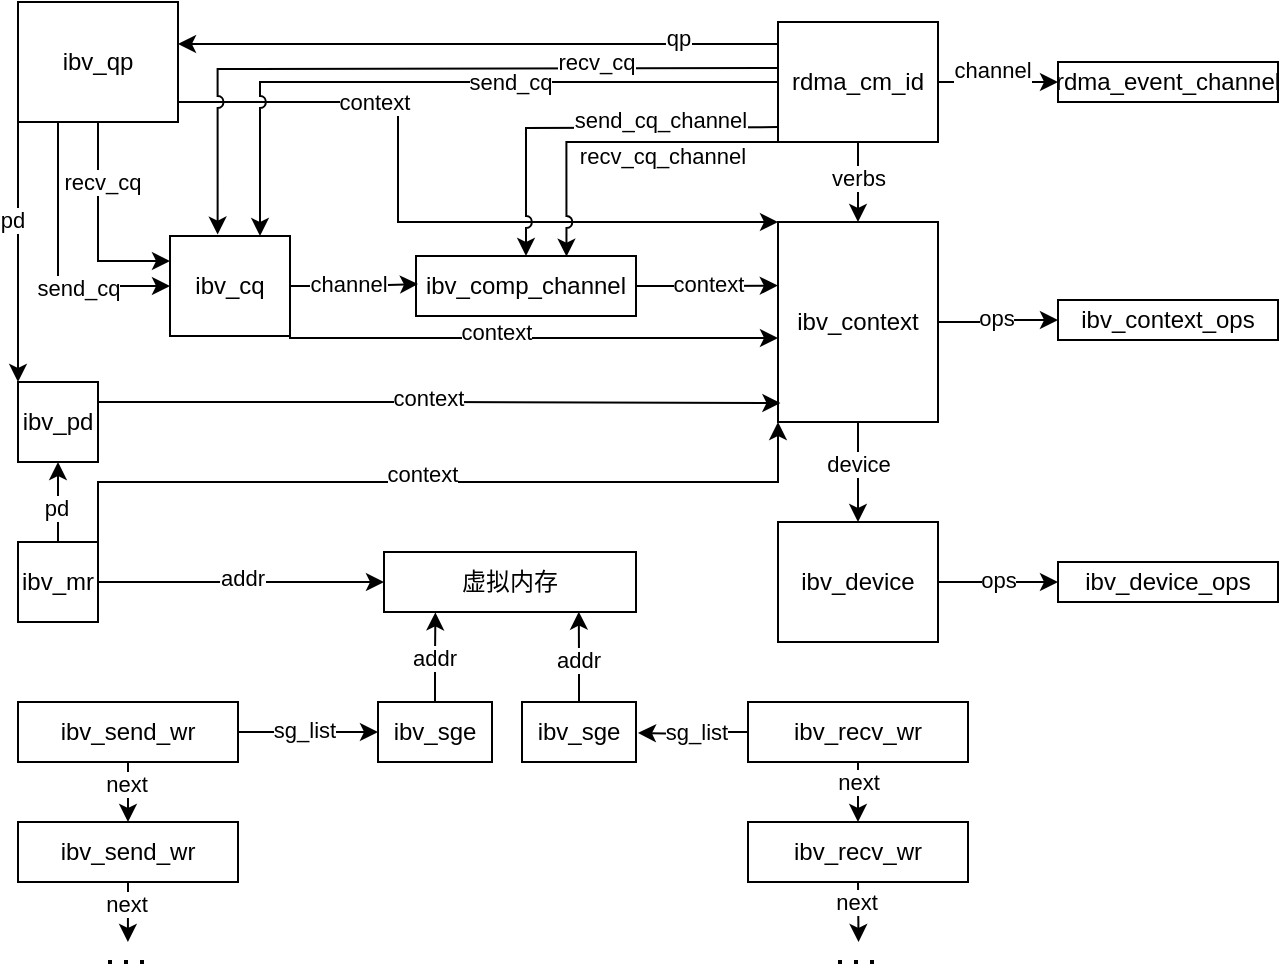 <mxfile version="26.0.16">
  <diagram name="第 1 页" id="DuLHVPhT3Tx_AFFRS8_4">
    <mxGraphModel dx="918" dy="477" grid="1" gridSize="10" guides="1" tooltips="1" connect="1" arrows="1" fold="1" page="1" pageScale="1" pageWidth="827" pageHeight="1169" math="0" shadow="0">
      <root>
        <mxCell id="0" />
        <mxCell id="1" parent="0" />
        <mxCell id="rlBgZdUTzoGnv1JSVXuN-3" style="edgeStyle=orthogonalEdgeStyle;rounded=0;orthogonalLoop=1;jettySize=auto;html=1;exitX=0.25;exitY=1;exitDx=0;exitDy=0;entryX=0;entryY=0.5;entryDx=0;entryDy=0;" parent="1" source="rlBgZdUTzoGnv1JSVXuN-1" target="rlBgZdUTzoGnv1JSVXuN-2" edge="1">
          <mxGeometry relative="1" as="geometry" />
        </mxCell>
        <mxCell id="rlBgZdUTzoGnv1JSVXuN-7" value="send_cq" style="edgeLabel;html=1;align=center;verticalAlign=middle;resizable=0;points=[];" parent="rlBgZdUTzoGnv1JSVXuN-3" vertex="1" connectable="0">
          <mxGeometry x="-0.506" y="-4" relative="1" as="geometry">
            <mxPoint x="14" y="49" as="offset" />
          </mxGeometry>
        </mxCell>
        <mxCell id="rlBgZdUTzoGnv1JSVXuN-4" style="edgeStyle=orthogonalEdgeStyle;rounded=0;orthogonalLoop=1;jettySize=auto;html=1;exitX=0.5;exitY=1;exitDx=0;exitDy=0;entryX=0;entryY=0.25;entryDx=0;entryDy=0;" parent="1" source="rlBgZdUTzoGnv1JSVXuN-1" target="rlBgZdUTzoGnv1JSVXuN-2" edge="1">
          <mxGeometry relative="1" as="geometry" />
        </mxCell>
        <mxCell id="rlBgZdUTzoGnv1JSVXuN-9" value="recv_cq" style="edgeLabel;html=1;align=center;verticalAlign=middle;resizable=0;points=[];" parent="rlBgZdUTzoGnv1JSVXuN-4" vertex="1" connectable="0">
          <mxGeometry x="-0.434" y="2" relative="1" as="geometry">
            <mxPoint as="offset" />
          </mxGeometry>
        </mxCell>
        <mxCell id="rlBgZdUTzoGnv1JSVXuN-6" style="edgeStyle=orthogonalEdgeStyle;rounded=0;orthogonalLoop=1;jettySize=auto;html=1;exitX=0;exitY=1;exitDx=0;exitDy=0;entryX=0;entryY=0;entryDx=0;entryDy=0;" parent="1" source="rlBgZdUTzoGnv1JSVXuN-1" target="rlBgZdUTzoGnv1JSVXuN-5" edge="1">
          <mxGeometry relative="1" as="geometry" />
        </mxCell>
        <mxCell id="rlBgZdUTzoGnv1JSVXuN-8" value="pd" style="edgeLabel;html=1;align=center;verticalAlign=middle;resizable=0;points=[];" parent="rlBgZdUTzoGnv1JSVXuN-6" vertex="1" connectable="0">
          <mxGeometry x="-0.248" y="-3" relative="1" as="geometry">
            <mxPoint as="offset" />
          </mxGeometry>
        </mxCell>
        <mxCell id="rlBgZdUTzoGnv1JSVXuN-77" style="edgeStyle=orthogonalEdgeStyle;rounded=0;orthogonalLoop=1;jettySize=auto;html=1;exitX=1;exitY=0.5;exitDx=0;exitDy=0;entryX=0;entryY=0;entryDx=0;entryDy=0;strokeColor=default;" parent="1" source="rlBgZdUTzoGnv1JSVXuN-1" target="rlBgZdUTzoGnv1JSVXuN-10" edge="1">
          <mxGeometry relative="1" as="geometry">
            <Array as="points">
              <mxPoint x="240" y="130" />
              <mxPoint x="350" y="130" />
              <mxPoint x="350" y="190" />
            </Array>
          </mxGeometry>
        </mxCell>
        <mxCell id="rlBgZdUTzoGnv1JSVXuN-78" value="context" style="edgeLabel;html=1;align=center;verticalAlign=middle;resizable=0;points=[];" parent="rlBgZdUTzoGnv1JSVXuN-77" vertex="1" connectable="0">
          <mxGeometry x="-0.387" y="-2" relative="1" as="geometry">
            <mxPoint x="1" y="-2" as="offset" />
          </mxGeometry>
        </mxCell>
        <mxCell id="rlBgZdUTzoGnv1JSVXuN-1" value="ibv_qp" style="rounded=0;whiteSpace=wrap;html=1;" parent="1" vertex="1">
          <mxGeometry x="160" y="80" width="80" height="60" as="geometry" />
        </mxCell>
        <mxCell id="rlBgZdUTzoGnv1JSVXuN-2" value="ibv_cq" style="rounded=0;whiteSpace=wrap;html=1;" parent="1" vertex="1">
          <mxGeometry x="236" y="197" width="60" height="50" as="geometry" />
        </mxCell>
        <mxCell id="rlBgZdUTzoGnv1JSVXuN-5" value="ibv_pd" style="rounded=0;whiteSpace=wrap;html=1;" parent="1" vertex="1">
          <mxGeometry x="160" y="270" width="40" height="40" as="geometry" />
        </mxCell>
        <mxCell id="rlBgZdUTzoGnv1JSVXuN-59" style="edgeStyle=orthogonalEdgeStyle;rounded=0;orthogonalLoop=1;jettySize=auto;html=1;exitX=0.5;exitY=1;exitDx=0;exitDy=0;entryX=0.5;entryY=0;entryDx=0;entryDy=0;" parent="1" source="rlBgZdUTzoGnv1JSVXuN-10" target="rlBgZdUTzoGnv1JSVXuN-58" edge="1">
          <mxGeometry relative="1" as="geometry" />
        </mxCell>
        <mxCell id="rlBgZdUTzoGnv1JSVXuN-61" value="device" style="edgeLabel;html=1;align=center;verticalAlign=middle;resizable=0;points=[];" parent="rlBgZdUTzoGnv1JSVXuN-59" vertex="1" connectable="0">
          <mxGeometry x="-0.173" relative="1" as="geometry">
            <mxPoint as="offset" />
          </mxGeometry>
        </mxCell>
        <mxCell id="rlBgZdUTzoGnv1JSVXuN-62" style="edgeStyle=orthogonalEdgeStyle;rounded=0;orthogonalLoop=1;jettySize=auto;html=1;exitX=1;exitY=0.5;exitDx=0;exitDy=0;entryX=0;entryY=0.5;entryDx=0;entryDy=0;" parent="1" source="rlBgZdUTzoGnv1JSVXuN-10" target="rlBgZdUTzoGnv1JSVXuN-57" edge="1">
          <mxGeometry relative="1" as="geometry" />
        </mxCell>
        <mxCell id="rlBgZdUTzoGnv1JSVXuN-63" value="ops" style="edgeLabel;html=1;align=center;verticalAlign=middle;resizable=0;points=[];" parent="rlBgZdUTzoGnv1JSVXuN-62" vertex="1" connectable="0">
          <mxGeometry x="0.084" y="1" relative="1" as="geometry">
            <mxPoint x="-3" as="offset" />
          </mxGeometry>
        </mxCell>
        <mxCell id="rlBgZdUTzoGnv1JSVXuN-10" value="ibv_context" style="rounded=0;whiteSpace=wrap;html=1;" parent="1" vertex="1">
          <mxGeometry x="540" y="190" width="80" height="100" as="geometry" />
        </mxCell>
        <mxCell id="rlBgZdUTzoGnv1JSVXuN-11" value="ibv_comp_channel" style="rounded=0;whiteSpace=wrap;html=1;" parent="1" vertex="1">
          <mxGeometry x="359" y="207" width="110" height="30" as="geometry" />
        </mxCell>
        <mxCell id="rlBgZdUTzoGnv1JSVXuN-13" style="edgeStyle=orthogonalEdgeStyle;rounded=0;orthogonalLoop=1;jettySize=auto;html=1;exitX=0.5;exitY=0;exitDx=0;exitDy=0;entryX=0.5;entryY=1;entryDx=0;entryDy=0;" parent="1" source="rlBgZdUTzoGnv1JSVXuN-12" target="rlBgZdUTzoGnv1JSVXuN-5" edge="1">
          <mxGeometry relative="1" as="geometry" />
        </mxCell>
        <mxCell id="rlBgZdUTzoGnv1JSVXuN-14" value="pd" style="edgeLabel;html=1;align=center;verticalAlign=middle;resizable=0;points=[];" parent="rlBgZdUTzoGnv1JSVXuN-13" vertex="1" connectable="0">
          <mxGeometry x="-0.227" y="-2" relative="1" as="geometry">
            <mxPoint x="-3" y="-2" as="offset" />
          </mxGeometry>
        </mxCell>
        <mxCell id="rlBgZdUTzoGnv1JSVXuN-16" style="edgeStyle=orthogonalEdgeStyle;rounded=0;orthogonalLoop=1;jettySize=auto;html=1;exitX=1;exitY=0.5;exitDx=0;exitDy=0;entryX=0;entryY=0.5;entryDx=0;entryDy=0;" parent="1" source="rlBgZdUTzoGnv1JSVXuN-12" target="rlBgZdUTzoGnv1JSVXuN-15" edge="1">
          <mxGeometry relative="1" as="geometry" />
        </mxCell>
        <mxCell id="rlBgZdUTzoGnv1JSVXuN-17" value="addr" style="edgeLabel;html=1;align=center;verticalAlign=middle;resizable=0;points=[];" parent="rlBgZdUTzoGnv1JSVXuN-16" vertex="1" connectable="0">
          <mxGeometry x="-0.001" y="4" relative="1" as="geometry">
            <mxPoint y="2" as="offset" />
          </mxGeometry>
        </mxCell>
        <mxCell id="rlBgZdUTzoGnv1JSVXuN-47" style="edgeStyle=orthogonalEdgeStyle;rounded=0;orthogonalLoop=1;jettySize=auto;html=1;exitX=1;exitY=0;exitDx=0;exitDy=0;entryX=0;entryY=1;entryDx=0;entryDy=0;" parent="1" source="rlBgZdUTzoGnv1JSVXuN-12" target="rlBgZdUTzoGnv1JSVXuN-10" edge="1">
          <mxGeometry relative="1" as="geometry" />
        </mxCell>
        <mxCell id="rlBgZdUTzoGnv1JSVXuN-48" value="context" style="edgeLabel;html=1;align=center;verticalAlign=middle;resizable=0;points=[];" parent="rlBgZdUTzoGnv1JSVXuN-47" vertex="1" connectable="0">
          <mxGeometry x="-0.083" y="6" relative="1" as="geometry">
            <mxPoint x="8" y="2" as="offset" />
          </mxGeometry>
        </mxCell>
        <mxCell id="rlBgZdUTzoGnv1JSVXuN-12" value="ibv_mr" style="rounded=0;whiteSpace=wrap;html=1;" parent="1" vertex="1">
          <mxGeometry x="160" y="350" width="40" height="40" as="geometry" />
        </mxCell>
        <mxCell id="rlBgZdUTzoGnv1JSVXuN-15" value="虚拟内存" style="rounded=0;whiteSpace=wrap;html=1;" parent="1" vertex="1">
          <mxGeometry x="343" y="355" width="126" height="30" as="geometry" />
        </mxCell>
        <mxCell id="rlBgZdUTzoGnv1JSVXuN-20" style="edgeStyle=orthogonalEdgeStyle;rounded=0;orthogonalLoop=1;jettySize=auto;html=1;exitX=0.5;exitY=1;exitDx=0;exitDy=0;entryX=0.5;entryY=0;entryDx=0;entryDy=0;" parent="1" source="rlBgZdUTzoGnv1JSVXuN-18" target="rlBgZdUTzoGnv1JSVXuN-19" edge="1">
          <mxGeometry relative="1" as="geometry" />
        </mxCell>
        <mxCell id="rlBgZdUTzoGnv1JSVXuN-21" value="next" style="edgeLabel;html=1;align=center;verticalAlign=middle;resizable=0;points=[];" parent="rlBgZdUTzoGnv1JSVXuN-20" vertex="1" connectable="0">
          <mxGeometry x="-0.298" y="-1" relative="1" as="geometry">
            <mxPoint as="offset" />
          </mxGeometry>
        </mxCell>
        <mxCell id="rlBgZdUTzoGnv1JSVXuN-25" style="edgeStyle=orthogonalEdgeStyle;rounded=0;orthogonalLoop=1;jettySize=auto;html=1;exitX=1;exitY=0.5;exitDx=0;exitDy=0;entryX=0;entryY=0.5;entryDx=0;entryDy=0;" parent="1" source="rlBgZdUTzoGnv1JSVXuN-18" target="rlBgZdUTzoGnv1JSVXuN-22" edge="1">
          <mxGeometry relative="1" as="geometry" />
        </mxCell>
        <mxCell id="rlBgZdUTzoGnv1JSVXuN-26" value="sg_list" style="edgeLabel;html=1;align=center;verticalAlign=middle;resizable=0;points=[];" parent="rlBgZdUTzoGnv1JSVXuN-25" vertex="1" connectable="0">
          <mxGeometry x="-0.059" y="-1" relative="1" as="geometry">
            <mxPoint y="-2" as="offset" />
          </mxGeometry>
        </mxCell>
        <mxCell id="rlBgZdUTzoGnv1JSVXuN-18" value="ibv_send_wr" style="rounded=0;whiteSpace=wrap;html=1;" parent="1" vertex="1">
          <mxGeometry x="160" y="430" width="110" height="30" as="geometry" />
        </mxCell>
        <mxCell id="rlBgZdUTzoGnv1JSVXuN-33" style="edgeStyle=orthogonalEdgeStyle;rounded=0;orthogonalLoop=1;jettySize=auto;html=1;exitX=0.5;exitY=1;exitDx=0;exitDy=0;" parent="1" source="rlBgZdUTzoGnv1JSVXuN-19" edge="1">
          <mxGeometry relative="1" as="geometry">
            <mxPoint x="214.947" y="550" as="targetPoint" />
          </mxGeometry>
        </mxCell>
        <mxCell id="rlBgZdUTzoGnv1JSVXuN-34" value="next" style="edgeLabel;html=1;align=center;verticalAlign=middle;resizable=0;points=[];" parent="rlBgZdUTzoGnv1JSVXuN-33" vertex="1" connectable="0">
          <mxGeometry x="0.025" y="-2" relative="1" as="geometry">
            <mxPoint x="1" y="-5" as="offset" />
          </mxGeometry>
        </mxCell>
        <mxCell id="rlBgZdUTzoGnv1JSVXuN-19" value="ibv_send_wr" style="rounded=0;whiteSpace=wrap;html=1;" parent="1" vertex="1">
          <mxGeometry x="160" y="490" width="110" height="30" as="geometry" />
        </mxCell>
        <mxCell id="rlBgZdUTzoGnv1JSVXuN-22" value="ibv_sge" style="rounded=0;whiteSpace=wrap;html=1;" parent="1" vertex="1">
          <mxGeometry x="340" y="430" width="57" height="30" as="geometry" />
        </mxCell>
        <mxCell id="rlBgZdUTzoGnv1JSVXuN-23" value="ibv_sge" style="rounded=0;whiteSpace=wrap;html=1;" parent="1" vertex="1">
          <mxGeometry x="412" y="430" width="57" height="30" as="geometry" />
        </mxCell>
        <mxCell id="rlBgZdUTzoGnv1JSVXuN-29" style="edgeStyle=orthogonalEdgeStyle;rounded=0;orthogonalLoop=1;jettySize=auto;html=1;exitX=0.5;exitY=0;exitDx=0;exitDy=0;entryX=0.204;entryY=1.006;entryDx=0;entryDy=0;entryPerimeter=0;" parent="1" source="rlBgZdUTzoGnv1JSVXuN-22" target="rlBgZdUTzoGnv1JSVXuN-15" edge="1">
          <mxGeometry relative="1" as="geometry" />
        </mxCell>
        <mxCell id="rlBgZdUTzoGnv1JSVXuN-30" value="addr" style="edgeLabel;html=1;align=center;verticalAlign=middle;resizable=0;points=[];" parent="rlBgZdUTzoGnv1JSVXuN-29" vertex="1" connectable="0">
          <mxGeometry x="-0.022" y="1" relative="1" as="geometry">
            <mxPoint as="offset" />
          </mxGeometry>
        </mxCell>
        <mxCell id="rlBgZdUTzoGnv1JSVXuN-31" style="edgeStyle=orthogonalEdgeStyle;rounded=0;orthogonalLoop=1;jettySize=auto;html=1;exitX=0.5;exitY=0;exitDx=0;exitDy=0;entryX=0.773;entryY=0.994;entryDx=0;entryDy=0;entryPerimeter=0;" parent="1" source="rlBgZdUTzoGnv1JSVXuN-23" target="rlBgZdUTzoGnv1JSVXuN-15" edge="1">
          <mxGeometry relative="1" as="geometry">
            <mxPoint x="440" y="390" as="targetPoint" />
          </mxGeometry>
        </mxCell>
        <mxCell id="rlBgZdUTzoGnv1JSVXuN-32" value="addr" style="edgeLabel;html=1;align=center;verticalAlign=middle;resizable=0;points=[];" parent="rlBgZdUTzoGnv1JSVXuN-31" vertex="1" connectable="0">
          <mxGeometry x="-0.062" y="1" relative="1" as="geometry">
            <mxPoint as="offset" />
          </mxGeometry>
        </mxCell>
        <mxCell id="rlBgZdUTzoGnv1JSVXuN-35" value="" style="endArrow=none;dashed=1;html=1;dashPattern=1 3;strokeWidth=2;rounded=0;" parent="1" edge="1">
          <mxGeometry width="50" height="50" relative="1" as="geometry">
            <mxPoint x="205" y="560" as="sourcePoint" />
            <mxPoint x="225" y="560" as="targetPoint" />
          </mxGeometry>
        </mxCell>
        <mxCell id="rlBgZdUTzoGnv1JSVXuN-37" style="edgeStyle=orthogonalEdgeStyle;rounded=0;orthogonalLoop=1;jettySize=auto;html=1;exitX=0;exitY=0.5;exitDx=0;exitDy=0;" parent="1" source="rlBgZdUTzoGnv1JSVXuN-36" edge="1">
          <mxGeometry relative="1" as="geometry">
            <mxPoint x="470" y="445.474" as="targetPoint" />
          </mxGeometry>
        </mxCell>
        <mxCell id="rlBgZdUTzoGnv1JSVXuN-38" value="sg_list" style="edgeLabel;html=1;align=center;verticalAlign=middle;resizable=0;points=[];" parent="rlBgZdUTzoGnv1JSVXuN-37" vertex="1" connectable="0">
          <mxGeometry x="0.112" y="1" relative="1" as="geometry">
            <mxPoint x="4" y="-2" as="offset" />
          </mxGeometry>
        </mxCell>
        <mxCell id="rlBgZdUTzoGnv1JSVXuN-40" style="edgeStyle=orthogonalEdgeStyle;rounded=0;orthogonalLoop=1;jettySize=auto;html=1;exitX=0.5;exitY=1;exitDx=0;exitDy=0;entryX=0.5;entryY=0;entryDx=0;entryDy=0;" parent="1" source="rlBgZdUTzoGnv1JSVXuN-36" target="rlBgZdUTzoGnv1JSVXuN-39" edge="1">
          <mxGeometry relative="1" as="geometry" />
        </mxCell>
        <mxCell id="rlBgZdUTzoGnv1JSVXuN-41" value="next" style="edgeLabel;html=1;align=center;verticalAlign=middle;resizable=0;points=[];" parent="rlBgZdUTzoGnv1JSVXuN-40" vertex="1" connectable="0">
          <mxGeometry x="-0.654" relative="1" as="geometry">
            <mxPoint y="5" as="offset" />
          </mxGeometry>
        </mxCell>
        <mxCell id="rlBgZdUTzoGnv1JSVXuN-36" value="ibv_recv_wr" style="rounded=0;whiteSpace=wrap;html=1;" parent="1" vertex="1">
          <mxGeometry x="525" y="430" width="110" height="30" as="geometry" />
        </mxCell>
        <mxCell id="rlBgZdUTzoGnv1JSVXuN-42" style="edgeStyle=orthogonalEdgeStyle;rounded=0;orthogonalLoop=1;jettySize=auto;html=1;exitX=0.5;exitY=1;exitDx=0;exitDy=0;" parent="1" source="rlBgZdUTzoGnv1JSVXuN-39" edge="1">
          <mxGeometry relative="1" as="geometry">
            <mxPoint x="580.273" y="550" as="targetPoint" />
          </mxGeometry>
        </mxCell>
        <mxCell id="rlBgZdUTzoGnv1JSVXuN-43" value="next" style="edgeLabel;html=1;align=center;verticalAlign=middle;resizable=0;points=[];" parent="rlBgZdUTzoGnv1JSVXuN-42" vertex="1" connectable="0">
          <mxGeometry x="-0.472" y="1" relative="1" as="geometry">
            <mxPoint x="-2" y="2" as="offset" />
          </mxGeometry>
        </mxCell>
        <mxCell id="rlBgZdUTzoGnv1JSVXuN-39" value="ibv_recv_wr" style="rounded=0;whiteSpace=wrap;html=1;" parent="1" vertex="1">
          <mxGeometry x="525" y="490" width="110" height="30" as="geometry" />
        </mxCell>
        <mxCell id="rlBgZdUTzoGnv1JSVXuN-44" value="" style="endArrow=none;dashed=1;html=1;dashPattern=1 3;strokeWidth=2;rounded=0;" parent="1" edge="1">
          <mxGeometry width="50" height="50" relative="1" as="geometry">
            <mxPoint x="570" y="560" as="sourcePoint" />
            <mxPoint x="590" y="560" as="targetPoint" />
          </mxGeometry>
        </mxCell>
        <mxCell id="rlBgZdUTzoGnv1JSVXuN-45" style="edgeStyle=orthogonalEdgeStyle;rounded=0;orthogonalLoop=1;jettySize=auto;html=1;exitX=1;exitY=0.25;exitDx=0;exitDy=0;entryX=0.015;entryY=0.905;entryDx=0;entryDy=0;entryPerimeter=0;" parent="1" source="rlBgZdUTzoGnv1JSVXuN-5" target="rlBgZdUTzoGnv1JSVXuN-10" edge="1">
          <mxGeometry relative="1" as="geometry" />
        </mxCell>
        <mxCell id="rlBgZdUTzoGnv1JSVXuN-46" value="context" style="edgeLabel;html=1;align=center;verticalAlign=middle;resizable=0;points=[];" parent="rlBgZdUTzoGnv1JSVXuN-45" vertex="1" connectable="0">
          <mxGeometry x="-0.047" y="2" relative="1" as="geometry">
            <mxPoint x="2" as="offset" />
          </mxGeometry>
        </mxCell>
        <mxCell id="rlBgZdUTzoGnv1JSVXuN-50" style="edgeStyle=orthogonalEdgeStyle;rounded=0;orthogonalLoop=1;jettySize=auto;html=1;exitX=0;exitY=0.25;exitDx=0;exitDy=0;entryX=1;entryY=0.5;entryDx=0;entryDy=0;" parent="1" edge="1">
          <mxGeometry relative="1" as="geometry">
            <mxPoint x="540.0" y="96" as="sourcePoint" />
            <mxPoint x="240" y="101" as="targetPoint" />
            <Array as="points">
              <mxPoint x="540" y="101" />
            </Array>
          </mxGeometry>
        </mxCell>
        <mxCell id="rlBgZdUTzoGnv1JSVXuN-51" value="qp" style="edgeLabel;html=1;align=center;verticalAlign=middle;resizable=0;points=[];" parent="rlBgZdUTzoGnv1JSVXuN-50" vertex="1" connectable="0">
          <mxGeometry x="-0.635" y="-5" relative="1" as="geometry">
            <mxPoint y="2" as="offset" />
          </mxGeometry>
        </mxCell>
        <mxCell id="rlBgZdUTzoGnv1JSVXuN-52" style="edgeStyle=orthogonalEdgeStyle;rounded=0;orthogonalLoop=1;jettySize=auto;html=1;exitX=0.5;exitY=1;exitDx=0;exitDy=0;entryX=0.5;entryY=0;entryDx=0;entryDy=0;" parent="1" source="rlBgZdUTzoGnv1JSVXuN-49" target="rlBgZdUTzoGnv1JSVXuN-10" edge="1">
          <mxGeometry relative="1" as="geometry" />
        </mxCell>
        <mxCell id="rlBgZdUTzoGnv1JSVXuN-53" value="verbs" style="edgeLabel;html=1;align=center;verticalAlign=middle;resizable=0;points=[];" parent="rlBgZdUTzoGnv1JSVXuN-52" vertex="1" connectable="0">
          <mxGeometry x="-0.027" y="-5" relative="1" as="geometry">
            <mxPoint x="5" y="-2" as="offset" />
          </mxGeometry>
        </mxCell>
        <mxCell id="rlBgZdUTzoGnv1JSVXuN-55" style="edgeStyle=orthogonalEdgeStyle;rounded=0;orthogonalLoop=1;jettySize=auto;html=1;exitX=1;exitY=0.5;exitDx=0;exitDy=0;entryX=0;entryY=0.5;entryDx=0;entryDy=0;" parent="1" source="rlBgZdUTzoGnv1JSVXuN-49" target="rlBgZdUTzoGnv1JSVXuN-54" edge="1">
          <mxGeometry relative="1" as="geometry" />
        </mxCell>
        <mxCell id="rlBgZdUTzoGnv1JSVXuN-56" value="channel" style="edgeLabel;html=1;align=center;verticalAlign=middle;resizable=0;points=[];" parent="rlBgZdUTzoGnv1JSVXuN-55" vertex="1" connectable="0">
          <mxGeometry x="-0.295" y="6" relative="1" as="geometry">
            <mxPoint x="6" as="offset" />
          </mxGeometry>
        </mxCell>
        <mxCell id="rlBgZdUTzoGnv1JSVXuN-79" style="edgeStyle=orthogonalEdgeStyle;rounded=0;orthogonalLoop=1;jettySize=auto;html=1;exitX=0;exitY=0.5;exitDx=0;exitDy=0;entryX=0.397;entryY=-0.014;entryDx=0;entryDy=0;entryPerimeter=0;jumpStyle=arc;" parent="1" target="rlBgZdUTzoGnv1JSVXuN-2" edge="1">
          <mxGeometry relative="1" as="geometry">
            <mxPoint x="540.0" y="113" as="sourcePoint" />
            <mxPoint x="266" y="190.0" as="targetPoint" />
          </mxGeometry>
        </mxCell>
        <mxCell id="rlBgZdUTzoGnv1JSVXuN-80" value="recv_cq" style="edgeLabel;html=1;align=center;verticalAlign=middle;resizable=0;points=[];" parent="rlBgZdUTzoGnv1JSVXuN-79" vertex="1" connectable="0">
          <mxGeometry x="-0.495" y="-3" relative="1" as="geometry">
            <mxPoint as="offset" />
          </mxGeometry>
        </mxCell>
        <mxCell id="rlBgZdUTzoGnv1JSVXuN-81" style="edgeStyle=orthogonalEdgeStyle;rounded=0;orthogonalLoop=1;jettySize=auto;html=1;exitX=0;exitY=0.5;exitDx=0;exitDy=0;entryX=0.75;entryY=0;entryDx=0;entryDy=0;jumpStyle=arc;" parent="1" source="rlBgZdUTzoGnv1JSVXuN-49" target="rlBgZdUTzoGnv1JSVXuN-2" edge="1">
          <mxGeometry relative="1" as="geometry">
            <Array as="points">
              <mxPoint x="281" y="120" />
            </Array>
          </mxGeometry>
        </mxCell>
        <mxCell id="rlBgZdUTzoGnv1JSVXuN-82" value="send_cq" style="edgeLabel;html=1;align=center;verticalAlign=middle;resizable=0;points=[];" parent="rlBgZdUTzoGnv1JSVXuN-81" vertex="1" connectable="0">
          <mxGeometry x="-0.198" relative="1" as="geometry">
            <mxPoint as="offset" />
          </mxGeometry>
        </mxCell>
        <mxCell id="rlBgZdUTzoGnv1JSVXuN-49" value="rdma_cm_id" style="rounded=0;whiteSpace=wrap;html=1;" parent="1" vertex="1">
          <mxGeometry x="540" y="90" width="80" height="60" as="geometry" />
        </mxCell>
        <mxCell id="rlBgZdUTzoGnv1JSVXuN-54" value="rdma_event_channel" style="rounded=0;whiteSpace=wrap;html=1;" parent="1" vertex="1">
          <mxGeometry x="680" y="110" width="110" height="20" as="geometry" />
        </mxCell>
        <mxCell id="rlBgZdUTzoGnv1JSVXuN-57" value="ibv_context_ops" style="rounded=0;whiteSpace=wrap;html=1;" parent="1" vertex="1">
          <mxGeometry x="680" y="229" width="110" height="20" as="geometry" />
        </mxCell>
        <mxCell id="rlBgZdUTzoGnv1JSVXuN-65" style="edgeStyle=orthogonalEdgeStyle;rounded=0;orthogonalLoop=1;jettySize=auto;html=1;exitX=1;exitY=0.5;exitDx=0;exitDy=0;entryX=0;entryY=0.5;entryDx=0;entryDy=0;" parent="1" source="rlBgZdUTzoGnv1JSVXuN-58" target="rlBgZdUTzoGnv1JSVXuN-64" edge="1">
          <mxGeometry relative="1" as="geometry" />
        </mxCell>
        <mxCell id="rlBgZdUTzoGnv1JSVXuN-66" value="ops" style="edgeLabel;html=1;align=center;verticalAlign=middle;resizable=0;points=[];" parent="rlBgZdUTzoGnv1JSVXuN-65" vertex="1" connectable="0">
          <mxGeometry x="-0.025" y="-1" relative="1" as="geometry">
            <mxPoint y="-2" as="offset" />
          </mxGeometry>
        </mxCell>
        <mxCell id="rlBgZdUTzoGnv1JSVXuN-58" value="ibv_device" style="rounded=0;whiteSpace=wrap;html=1;" parent="1" vertex="1">
          <mxGeometry x="540" y="340" width="80" height="60" as="geometry" />
        </mxCell>
        <mxCell id="rlBgZdUTzoGnv1JSVXuN-64" value="ibv_device_ops" style="rounded=0;whiteSpace=wrap;html=1;" parent="1" vertex="1">
          <mxGeometry x="680" y="360" width="110" height="20" as="geometry" />
        </mxCell>
        <mxCell id="rlBgZdUTzoGnv1JSVXuN-67" style="edgeStyle=orthogonalEdgeStyle;rounded=0;orthogonalLoop=1;jettySize=auto;html=1;exitX=0;exitY=1;exitDx=0;exitDy=0;entryX=0.684;entryY=0.01;entryDx=0;entryDy=0;entryPerimeter=0;jumpStyle=arc;" parent="1" source="rlBgZdUTzoGnv1JSVXuN-49" target="rlBgZdUTzoGnv1JSVXuN-11" edge="1">
          <mxGeometry relative="1" as="geometry">
            <Array as="points">
              <mxPoint x="434" y="150" />
            </Array>
          </mxGeometry>
        </mxCell>
        <mxCell id="rlBgZdUTzoGnv1JSVXuN-68" value="recv_cq_channel" style="edgeLabel;html=1;align=center;verticalAlign=middle;resizable=0;points=[];" parent="rlBgZdUTzoGnv1JSVXuN-67" vertex="1" connectable="0">
          <mxGeometry x="-0.094" y="-1" relative="1" as="geometry">
            <mxPoint x="16" y="8" as="offset" />
          </mxGeometry>
        </mxCell>
        <mxCell id="rlBgZdUTzoGnv1JSVXuN-69" value="" style="endArrow=classic;html=1;rounded=0;exitX=0.002;exitY=0.876;exitDx=0;exitDy=0;exitPerimeter=0;entryX=0.5;entryY=0;entryDx=0;entryDy=0;jumpStyle=arc;" parent="1" target="rlBgZdUTzoGnv1JSVXuN-11" edge="1">
          <mxGeometry width="50" height="50" relative="1" as="geometry">
            <mxPoint x="540" y="142.56" as="sourcePoint" />
            <mxPoint x="410" y="143" as="targetPoint" />
            <Array as="points">
              <mxPoint x="414" y="143" />
            </Array>
          </mxGeometry>
        </mxCell>
        <mxCell id="rlBgZdUTzoGnv1JSVXuN-70" value="send_cq_channel" style="edgeLabel;html=1;align=center;verticalAlign=middle;resizable=0;points=[];" parent="rlBgZdUTzoGnv1JSVXuN-69" vertex="1" connectable="0">
          <mxGeometry x="-0.09" y="-2" relative="1" as="geometry">
            <mxPoint x="27" y="-2" as="offset" />
          </mxGeometry>
        </mxCell>
        <mxCell id="rlBgZdUTzoGnv1JSVXuN-71" style="edgeStyle=orthogonalEdgeStyle;rounded=0;orthogonalLoop=1;jettySize=auto;html=1;exitX=1;exitY=0.5;exitDx=0;exitDy=0;entryX=-0.001;entryY=0.318;entryDx=0;entryDy=0;entryPerimeter=0;" parent="1" source="rlBgZdUTzoGnv1JSVXuN-11" target="rlBgZdUTzoGnv1JSVXuN-10" edge="1">
          <mxGeometry relative="1" as="geometry" />
        </mxCell>
        <mxCell id="rlBgZdUTzoGnv1JSVXuN-72" value="context" style="edgeLabel;html=1;align=center;verticalAlign=middle;resizable=0;points=[];" parent="rlBgZdUTzoGnv1JSVXuN-71" vertex="1" connectable="0">
          <mxGeometry x="0.004" y="1" relative="1" as="geometry">
            <mxPoint as="offset" />
          </mxGeometry>
        </mxCell>
        <mxCell id="rlBgZdUTzoGnv1JSVXuN-73" style="edgeStyle=orthogonalEdgeStyle;rounded=0;orthogonalLoop=1;jettySize=auto;html=1;exitX=1;exitY=1;exitDx=0;exitDy=0;" parent="1" source="rlBgZdUTzoGnv1JSVXuN-2" edge="1">
          <mxGeometry relative="1" as="geometry">
            <mxPoint x="540" y="248" as="targetPoint" />
            <Array as="points">
              <mxPoint x="296" y="248" />
            </Array>
          </mxGeometry>
        </mxCell>
        <mxCell id="rlBgZdUTzoGnv1JSVXuN-74" value="context" style="edgeLabel;html=1;align=center;verticalAlign=middle;resizable=0;points=[];" parent="rlBgZdUTzoGnv1JSVXuN-73" vertex="1" connectable="0">
          <mxGeometry x="-0.151" y="3" relative="1" as="geometry">
            <mxPoint as="offset" />
          </mxGeometry>
        </mxCell>
        <mxCell id="rlBgZdUTzoGnv1JSVXuN-75" style="edgeStyle=orthogonalEdgeStyle;rounded=0;orthogonalLoop=1;jettySize=auto;html=1;exitX=1;exitY=0.5;exitDx=0;exitDy=0;" parent="1" source="rlBgZdUTzoGnv1JSVXuN-2" edge="1">
          <mxGeometry relative="1" as="geometry">
            <mxPoint x="360" y="221" as="targetPoint" />
          </mxGeometry>
        </mxCell>
        <mxCell id="rlBgZdUTzoGnv1JSVXuN-76" value="channel" style="edgeLabel;html=1;align=center;verticalAlign=middle;resizable=0;points=[];" parent="rlBgZdUTzoGnv1JSVXuN-75" vertex="1" connectable="0">
          <mxGeometry x="-0.237" y="5" relative="1" as="geometry">
            <mxPoint x="4" y="4" as="offset" />
          </mxGeometry>
        </mxCell>
      </root>
    </mxGraphModel>
  </diagram>
</mxfile>
